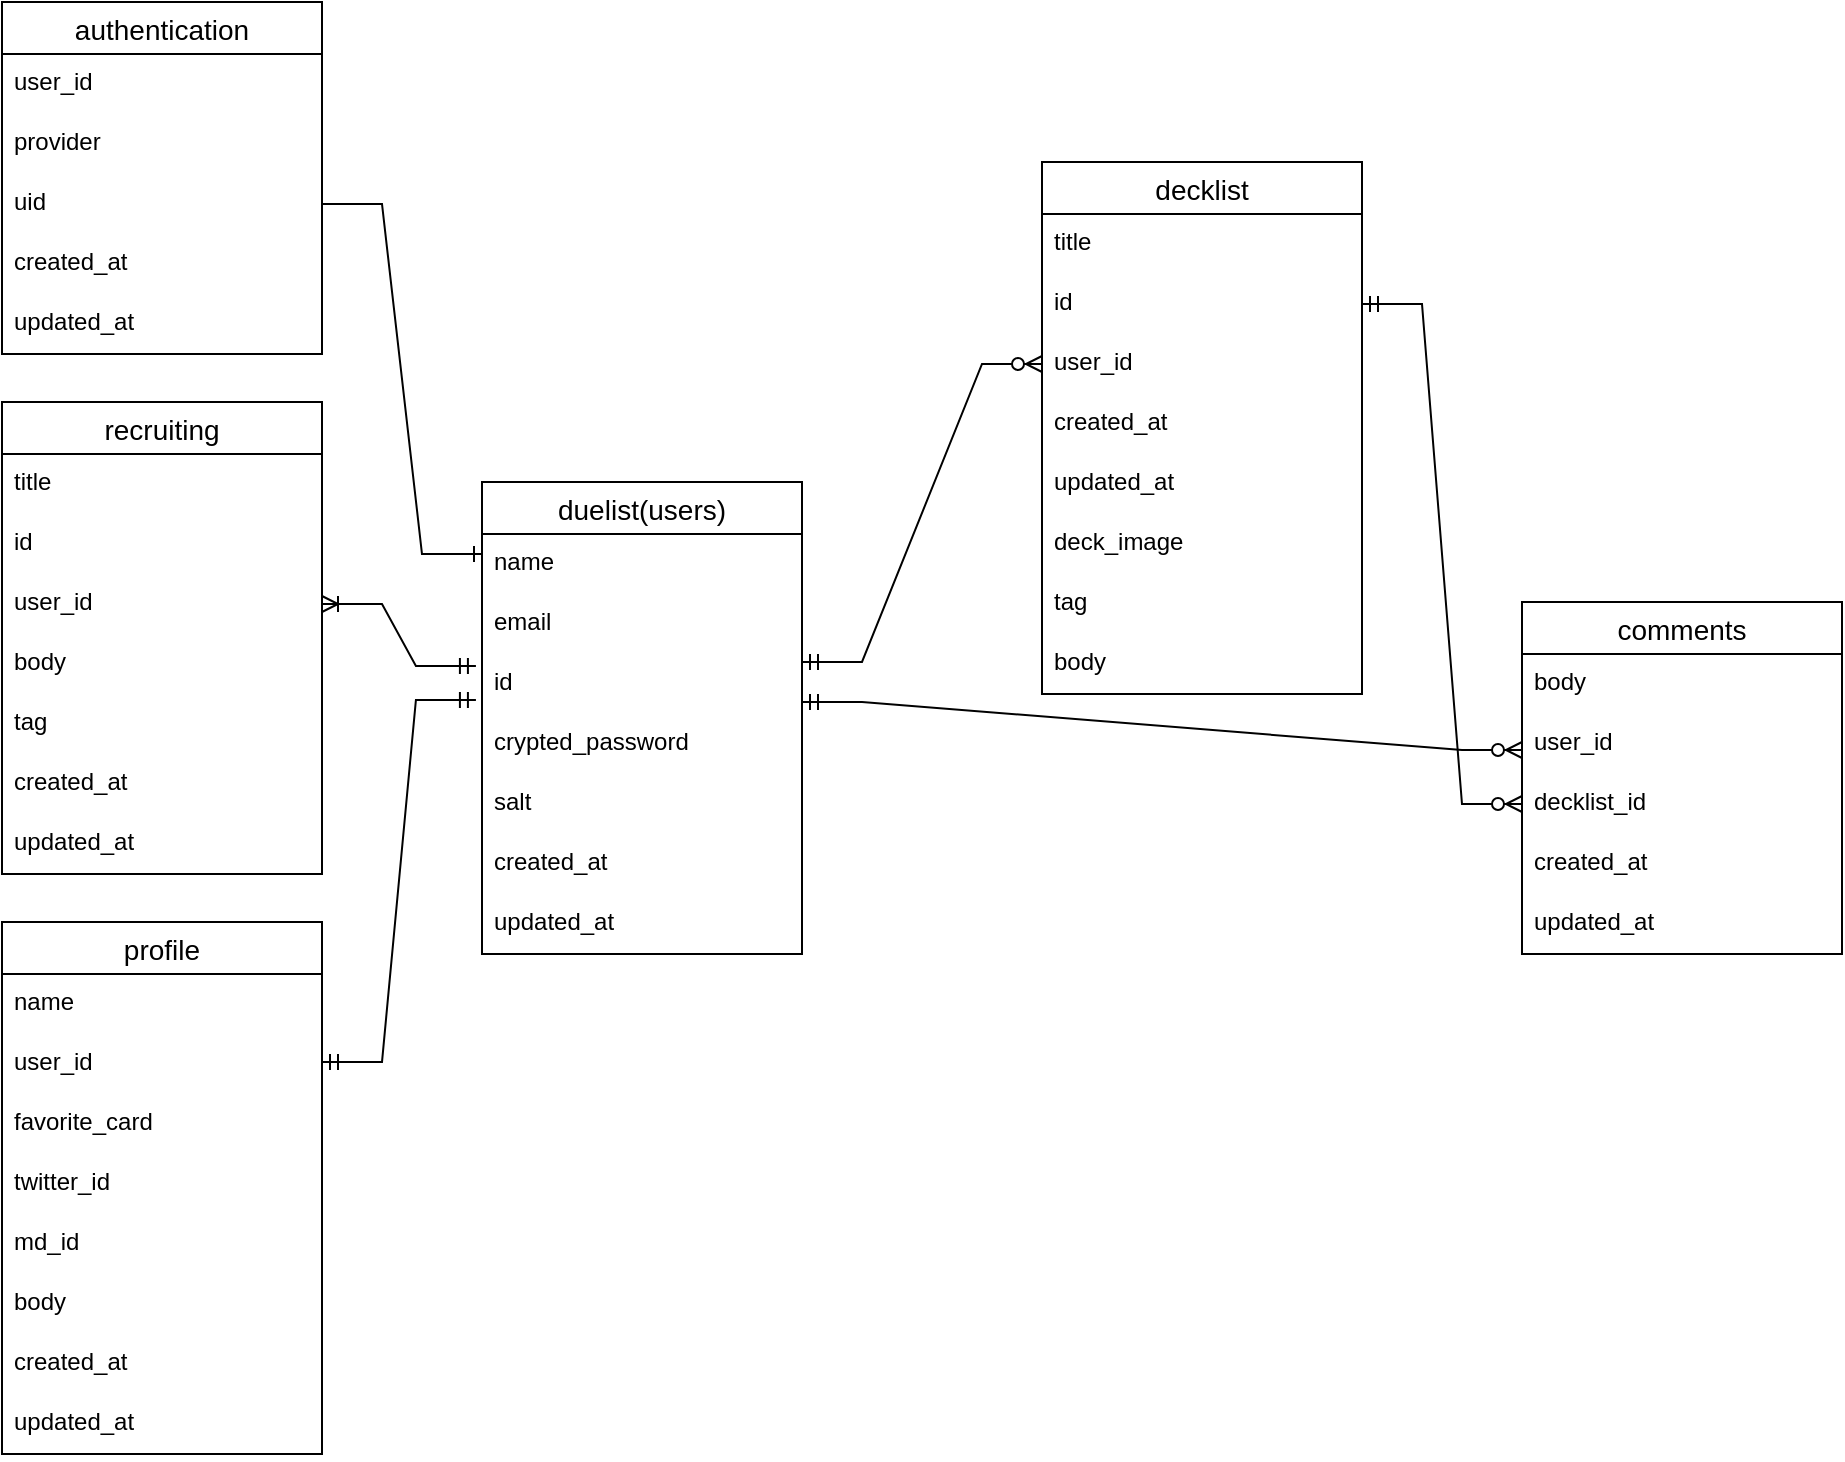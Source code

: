 <mxfile version="20.2.5" type="device"><diagram id="aVNUjAWmnVcSL63F3TX2" name="ページ1"><mxGraphModel dx="518" dy="776" grid="1" gridSize="10" guides="1" tooltips="1" connect="1" arrows="1" fold="1" page="1" pageScale="1" pageWidth="1169" pageHeight="827" math="0" shadow="0"><root><mxCell id="0"/><mxCell id="1" parent="0"/><mxCell id="9Wo5j6yRhzA0jxW8ZE_D-84" value="authentication" style="swimlane;fontStyle=0;childLayout=stackLayout;horizontal=1;startSize=26;horizontalStack=0;resizeParent=1;resizeParentMax=0;resizeLast=0;collapsible=1;marginBottom=0;align=center;fontSize=14;fillStyle=auto;" parent="1" vertex="1"><mxGeometry x="40" y="40" width="160" height="176" as="geometry"/></mxCell><mxCell id="9Wo5j6yRhzA0jxW8ZE_D-85" value="user_id" style="text;strokeColor=none;fillColor=none;spacingLeft=4;spacingRight=4;overflow=hidden;rotatable=0;points=[[0,0.5],[1,0.5]];portConstraint=eastwest;fontSize=12;fillStyle=auto;" parent="9Wo5j6yRhzA0jxW8ZE_D-84" vertex="1"><mxGeometry y="26" width="160" height="30" as="geometry"/></mxCell><mxCell id="9Wo5j6yRhzA0jxW8ZE_D-86" value="provider" style="text;strokeColor=none;fillColor=none;spacingLeft=4;spacingRight=4;overflow=hidden;rotatable=0;points=[[0,0.5],[1,0.5]];portConstraint=eastwest;fontSize=12;fillStyle=auto;" parent="9Wo5j6yRhzA0jxW8ZE_D-84" vertex="1"><mxGeometry y="56" width="160" height="30" as="geometry"/></mxCell><mxCell id="9Wo5j6yRhzA0jxW8ZE_D-88" value="uid" style="text;strokeColor=none;fillColor=none;spacingLeft=4;spacingRight=4;overflow=hidden;rotatable=0;points=[[0,0.5],[1,0.5]];portConstraint=eastwest;fontSize=12;fillStyle=auto;" parent="9Wo5j6yRhzA0jxW8ZE_D-84" vertex="1"><mxGeometry y="86" width="160" height="30" as="geometry"/></mxCell><mxCell id="9Wo5j6yRhzA0jxW8ZE_D-89" value="created_at" style="text;strokeColor=none;fillColor=none;spacingLeft=4;spacingRight=4;overflow=hidden;rotatable=0;points=[[0,0.5],[1,0.5]];portConstraint=eastwest;fontSize=12;fillStyle=auto;" parent="9Wo5j6yRhzA0jxW8ZE_D-84" vertex="1"><mxGeometry y="116" width="160" height="30" as="geometry"/></mxCell><mxCell id="9Wo5j6yRhzA0jxW8ZE_D-90" value="updated_at" style="text;strokeColor=none;fillColor=none;spacingLeft=4;spacingRight=4;overflow=hidden;rotatable=0;points=[[0,0.5],[1,0.5]];portConstraint=eastwest;fontSize=12;fillStyle=auto;" parent="9Wo5j6yRhzA0jxW8ZE_D-84" vertex="1"><mxGeometry y="146" width="160" height="30" as="geometry"/></mxCell><mxCell id="9Wo5j6yRhzA0jxW8ZE_D-91" value="duelist(users)" style="swimlane;fontStyle=0;childLayout=stackLayout;horizontal=1;startSize=26;horizontalStack=0;resizeParent=1;resizeParentMax=0;resizeLast=0;collapsible=1;marginBottom=0;align=center;fontSize=14;fillStyle=auto;" parent="1" vertex="1"><mxGeometry x="280" y="280" width="160" height="236" as="geometry"/></mxCell><mxCell id="9Wo5j6yRhzA0jxW8ZE_D-92" value="name" style="text;strokeColor=none;fillColor=none;spacingLeft=4;spacingRight=4;overflow=hidden;rotatable=0;points=[[0,0.5],[1,0.5]];portConstraint=eastwest;fontSize=12;fillStyle=auto;" parent="9Wo5j6yRhzA0jxW8ZE_D-91" vertex="1"><mxGeometry y="26" width="160" height="30" as="geometry"/></mxCell><mxCell id="9Wo5j6yRhzA0jxW8ZE_D-93" value="email" style="text;strokeColor=none;fillColor=none;spacingLeft=4;spacingRight=4;overflow=hidden;rotatable=0;points=[[0,0.5],[1,0.5]];portConstraint=eastwest;fontSize=12;fillStyle=auto;" parent="9Wo5j6yRhzA0jxW8ZE_D-91" vertex="1"><mxGeometry y="56" width="160" height="30" as="geometry"/></mxCell><mxCell id="9Wo5j6yRhzA0jxW8ZE_D-117" value="id" style="text;strokeColor=none;fillColor=none;spacingLeft=4;spacingRight=4;overflow=hidden;rotatable=0;points=[[0,0.5],[1,0.5]];portConstraint=eastwest;fontSize=12;fillStyle=auto;" parent="9Wo5j6yRhzA0jxW8ZE_D-91" vertex="1"><mxGeometry y="86" width="160" height="30" as="geometry"/></mxCell><mxCell id="9Wo5j6yRhzA0jxW8ZE_D-94" value="crypted_password" style="text;strokeColor=none;fillColor=none;spacingLeft=4;spacingRight=4;overflow=hidden;rotatable=0;points=[[0,0.5],[1,0.5]];portConstraint=eastwest;fontSize=12;fillStyle=auto;" parent="9Wo5j6yRhzA0jxW8ZE_D-91" vertex="1"><mxGeometry y="116" width="160" height="30" as="geometry"/></mxCell><mxCell id="9Wo5j6yRhzA0jxW8ZE_D-95" value="salt" style="text;strokeColor=none;fillColor=none;spacingLeft=4;spacingRight=4;overflow=hidden;rotatable=0;points=[[0,0.5],[1,0.5]];portConstraint=eastwest;fontSize=12;fillStyle=auto;" parent="9Wo5j6yRhzA0jxW8ZE_D-91" vertex="1"><mxGeometry y="146" width="160" height="30" as="geometry"/></mxCell><mxCell id="9Wo5j6yRhzA0jxW8ZE_D-96" value="created_at" style="text;strokeColor=none;fillColor=none;spacingLeft=4;spacingRight=4;overflow=hidden;rotatable=0;points=[[0,0.5],[1,0.5]];portConstraint=eastwest;fontSize=12;fillStyle=auto;" parent="9Wo5j6yRhzA0jxW8ZE_D-91" vertex="1"><mxGeometry y="176" width="160" height="30" as="geometry"/></mxCell><mxCell id="9Wo5j6yRhzA0jxW8ZE_D-97" value="updated_at" style="text;strokeColor=none;fillColor=none;spacingLeft=4;spacingRight=4;overflow=hidden;rotatable=0;points=[[0,0.5],[1,0.5]];portConstraint=eastwest;fontSize=12;fillStyle=auto;" parent="9Wo5j6yRhzA0jxW8ZE_D-91" vertex="1"><mxGeometry y="206" width="160" height="30" as="geometry"/></mxCell><mxCell id="9Wo5j6yRhzA0jxW8ZE_D-101" value="" style="edgeStyle=entityRelationEdgeStyle;fontSize=12;html=1;endArrow=ERone;endFill=1;rounded=0;exitX=1;exitY=0.5;exitDx=0;exitDy=0;" parent="1" source="9Wo5j6yRhzA0jxW8ZE_D-88" edge="1"><mxGeometry width="100" height="100" relative="1" as="geometry"><mxPoint x="210" y="216" as="sourcePoint"/><mxPoint x="280" y="316" as="targetPoint"/></mxGeometry></mxCell><mxCell id="9Wo5j6yRhzA0jxW8ZE_D-102" value="decklist" style="swimlane;fontStyle=0;childLayout=stackLayout;horizontal=1;startSize=26;horizontalStack=0;resizeParent=1;resizeParentMax=0;resizeLast=0;collapsible=1;marginBottom=0;align=center;fontSize=14;fillStyle=auto;" parent="1" vertex="1"><mxGeometry x="560" y="120" width="160" height="266" as="geometry"/></mxCell><mxCell id="9Wo5j6yRhzA0jxW8ZE_D-103" value="title" style="text;strokeColor=none;fillColor=none;spacingLeft=4;spacingRight=4;overflow=hidden;rotatable=0;points=[[0,0.5],[1,0.5]];portConstraint=eastwest;fontSize=12;fillStyle=auto;" parent="9Wo5j6yRhzA0jxW8ZE_D-102" vertex="1"><mxGeometry y="26" width="160" height="30" as="geometry"/></mxCell><mxCell id="9Wo5j6yRhzA0jxW8ZE_D-105" value="id" style="text;strokeColor=none;fillColor=none;spacingLeft=4;spacingRight=4;overflow=hidden;rotatable=0;points=[[0,0.5],[1,0.5]];portConstraint=eastwest;fontSize=12;fillStyle=auto;" parent="9Wo5j6yRhzA0jxW8ZE_D-102" vertex="1"><mxGeometry y="56" width="160" height="30" as="geometry"/></mxCell><mxCell id="9Wo5j6yRhzA0jxW8ZE_D-107" value="user_id" style="text;strokeColor=none;fillColor=none;spacingLeft=4;spacingRight=4;overflow=hidden;rotatable=0;points=[[0,0.5],[1,0.5]];portConstraint=eastwest;fontSize=12;fillStyle=auto;" parent="9Wo5j6yRhzA0jxW8ZE_D-102" vertex="1"><mxGeometry y="86" width="160" height="30" as="geometry"/></mxCell><mxCell id="9Wo5j6yRhzA0jxW8ZE_D-108" value="created_at" style="text;strokeColor=none;fillColor=none;spacingLeft=4;spacingRight=4;overflow=hidden;rotatable=0;points=[[0,0.5],[1,0.5]];portConstraint=eastwest;fontSize=12;fillStyle=auto;" parent="9Wo5j6yRhzA0jxW8ZE_D-102" vertex="1"><mxGeometry y="116" width="160" height="30" as="geometry"/></mxCell><mxCell id="9Wo5j6yRhzA0jxW8ZE_D-109" value="updated_at" style="text;strokeColor=none;fillColor=none;spacingLeft=4;spacingRight=4;overflow=hidden;rotatable=0;points=[[0,0.5],[1,0.5]];portConstraint=eastwest;fontSize=12;fillStyle=auto;" parent="9Wo5j6yRhzA0jxW8ZE_D-102" vertex="1"><mxGeometry y="146" width="160" height="30" as="geometry"/></mxCell><mxCell id="9Wo5j6yRhzA0jxW8ZE_D-110" value="deck_image" style="text;strokeColor=none;fillColor=none;spacingLeft=4;spacingRight=4;overflow=hidden;rotatable=0;points=[[0,0.5],[1,0.5]];portConstraint=eastwest;fontSize=12;fillStyle=auto;" parent="9Wo5j6yRhzA0jxW8ZE_D-102" vertex="1"><mxGeometry y="176" width="160" height="30" as="geometry"/></mxCell><mxCell id="9Wo5j6yRhzA0jxW8ZE_D-111" value="tag" style="text;strokeColor=none;fillColor=none;spacingLeft=4;spacingRight=4;overflow=hidden;rotatable=0;points=[[0,0.5],[1,0.5]];portConstraint=eastwest;fontSize=12;fillStyle=auto;" parent="9Wo5j6yRhzA0jxW8ZE_D-102" vertex="1"><mxGeometry y="206" width="160" height="30" as="geometry"/></mxCell><mxCell id="9Wo5j6yRhzA0jxW8ZE_D-119" value="body" style="text;strokeColor=none;fillColor=none;spacingLeft=4;spacingRight=4;overflow=hidden;rotatable=0;points=[[0,0.5],[1,0.5]];portConstraint=eastwest;fontSize=12;fillStyle=auto;" parent="9Wo5j6yRhzA0jxW8ZE_D-102" vertex="1"><mxGeometry y="236" width="160" height="30" as="geometry"/></mxCell><mxCell id="9Wo5j6yRhzA0jxW8ZE_D-120" value="comments" style="swimlane;fontStyle=0;childLayout=stackLayout;horizontal=1;startSize=26;horizontalStack=0;resizeParent=1;resizeParentMax=0;resizeLast=0;collapsible=1;marginBottom=0;align=center;fontSize=14;fillStyle=auto;" parent="1" vertex="1"><mxGeometry x="800" y="340" width="160" height="176" as="geometry"/></mxCell><mxCell id="9Wo5j6yRhzA0jxW8ZE_D-121" value="body" style="text;strokeColor=none;fillColor=none;spacingLeft=4;spacingRight=4;overflow=hidden;rotatable=0;points=[[0,0.5],[1,0.5]];portConstraint=eastwest;fontSize=12;fillStyle=auto;" parent="9Wo5j6yRhzA0jxW8ZE_D-120" vertex="1"><mxGeometry y="26" width="160" height="30" as="geometry"/></mxCell><mxCell id="9Wo5j6yRhzA0jxW8ZE_D-122" value="user_id" style="text;strokeColor=none;fillColor=none;spacingLeft=4;spacingRight=4;overflow=hidden;rotatable=0;points=[[0,0.5],[1,0.5]];portConstraint=eastwest;fontSize=12;fillStyle=auto;" parent="9Wo5j6yRhzA0jxW8ZE_D-120" vertex="1"><mxGeometry y="56" width="160" height="30" as="geometry"/></mxCell><mxCell id="9Wo5j6yRhzA0jxW8ZE_D-123" value="decklist_id" style="text;strokeColor=none;fillColor=none;spacingLeft=4;spacingRight=4;overflow=hidden;rotatable=0;points=[[0,0.5],[1,0.5]];portConstraint=eastwest;fontSize=12;fillStyle=auto;" parent="9Wo5j6yRhzA0jxW8ZE_D-120" vertex="1"><mxGeometry y="86" width="160" height="30" as="geometry"/></mxCell><mxCell id="9Wo5j6yRhzA0jxW8ZE_D-124" value="created_at" style="text;strokeColor=none;fillColor=none;spacingLeft=4;spacingRight=4;overflow=hidden;rotatable=0;points=[[0,0.5],[1,0.5]];portConstraint=eastwest;fontSize=12;fillStyle=auto;" parent="9Wo5j6yRhzA0jxW8ZE_D-120" vertex="1"><mxGeometry y="116" width="160" height="30" as="geometry"/></mxCell><mxCell id="9Wo5j6yRhzA0jxW8ZE_D-125" value="updated_at" style="text;strokeColor=none;fillColor=none;spacingLeft=4;spacingRight=4;overflow=hidden;rotatable=0;points=[[0,0.5],[1,0.5]];portConstraint=eastwest;fontSize=12;fillStyle=auto;" parent="9Wo5j6yRhzA0jxW8ZE_D-120" vertex="1"><mxGeometry y="146" width="160" height="30" as="geometry"/></mxCell><mxCell id="9Wo5j6yRhzA0jxW8ZE_D-126" value="" style="edgeStyle=entityRelationEdgeStyle;fontSize=12;html=1;endArrow=ERzeroToMany;startArrow=ERmandOne;rounded=0;" parent="1" edge="1"><mxGeometry width="100" height="100" relative="1" as="geometry"><mxPoint x="440" y="390" as="sourcePoint"/><mxPoint x="800" y="414" as="targetPoint"/></mxGeometry></mxCell><mxCell id="9Wo5j6yRhzA0jxW8ZE_D-127" value="" style="edgeStyle=entityRelationEdgeStyle;fontSize=12;html=1;endArrow=ERzeroToMany;startArrow=ERmandOne;rounded=0;entryX=0;entryY=0.5;entryDx=0;entryDy=0;exitX=1;exitY=0.5;exitDx=0;exitDy=0;" parent="1" source="9Wo5j6yRhzA0jxW8ZE_D-105" target="9Wo5j6yRhzA0jxW8ZE_D-123" edge="1"><mxGeometry width="100" height="100" relative="1" as="geometry"><mxPoint x="720" y="180" as="sourcePoint"/><mxPoint x="930" y="199" as="targetPoint"/></mxGeometry></mxCell><mxCell id="9Wo5j6yRhzA0jxW8ZE_D-137" value="recruiting" style="swimlane;fontStyle=0;childLayout=stackLayout;horizontal=1;startSize=26;horizontalStack=0;resizeParent=1;resizeParentMax=0;resizeLast=0;collapsible=1;marginBottom=0;align=center;fontSize=14;fillStyle=auto;" parent="1" vertex="1"><mxGeometry x="40" y="240" width="160" height="236" as="geometry"/></mxCell><mxCell id="9Wo5j6yRhzA0jxW8ZE_D-138" value="title" style="text;strokeColor=none;fillColor=none;spacingLeft=4;spacingRight=4;overflow=hidden;rotatable=0;points=[[0,0.5],[1,0.5]];portConstraint=eastwest;fontSize=12;fillStyle=auto;" parent="9Wo5j6yRhzA0jxW8ZE_D-137" vertex="1"><mxGeometry y="26" width="160" height="30" as="geometry"/></mxCell><mxCell id="9Wo5j6yRhzA0jxW8ZE_D-139" value="id" style="text;strokeColor=none;fillColor=none;spacingLeft=4;spacingRight=4;overflow=hidden;rotatable=0;points=[[0,0.5],[1,0.5]];portConstraint=eastwest;fontSize=12;fillStyle=auto;" parent="9Wo5j6yRhzA0jxW8ZE_D-137" vertex="1"><mxGeometry y="56" width="160" height="30" as="geometry"/></mxCell><mxCell id="9Wo5j6yRhzA0jxW8ZE_D-140" value="user_id" style="text;strokeColor=none;fillColor=none;spacingLeft=4;spacingRight=4;overflow=hidden;rotatable=0;points=[[0,0.5],[1,0.5]];portConstraint=eastwest;fontSize=12;fillStyle=auto;" parent="9Wo5j6yRhzA0jxW8ZE_D-137" vertex="1"><mxGeometry y="86" width="160" height="30" as="geometry"/></mxCell><mxCell id="9Wo5j6yRhzA0jxW8ZE_D-141" value="body" style="text;strokeColor=none;fillColor=none;spacingLeft=4;spacingRight=4;overflow=hidden;rotatable=0;points=[[0,0.5],[1,0.5]];portConstraint=eastwest;fontSize=12;fillStyle=auto;" parent="9Wo5j6yRhzA0jxW8ZE_D-137" vertex="1"><mxGeometry y="116" width="160" height="30" as="geometry"/></mxCell><mxCell id="9Wo5j6yRhzA0jxW8ZE_D-142" value="tag" style="text;strokeColor=none;fillColor=none;spacingLeft=4;spacingRight=4;overflow=hidden;rotatable=0;points=[[0,0.5],[1,0.5]];portConstraint=eastwest;fontSize=12;fillStyle=auto;" parent="9Wo5j6yRhzA0jxW8ZE_D-137" vertex="1"><mxGeometry y="146" width="160" height="30" as="geometry"/></mxCell><mxCell id="9Wo5j6yRhzA0jxW8ZE_D-143" value="created_at" style="text;strokeColor=none;fillColor=none;spacingLeft=4;spacingRight=4;overflow=hidden;rotatable=0;points=[[0,0.5],[1,0.5]];portConstraint=eastwest;fontSize=12;fillStyle=auto;" parent="9Wo5j6yRhzA0jxW8ZE_D-137" vertex="1"><mxGeometry y="176" width="160" height="30" as="geometry"/></mxCell><mxCell id="9Wo5j6yRhzA0jxW8ZE_D-144" value="updated_at" style="text;strokeColor=none;fillColor=none;spacingLeft=4;spacingRight=4;overflow=hidden;rotatable=0;points=[[0,0.5],[1,0.5]];portConstraint=eastwest;fontSize=12;fillStyle=auto;" parent="9Wo5j6yRhzA0jxW8ZE_D-137" vertex="1"><mxGeometry y="206" width="160" height="30" as="geometry"/></mxCell><mxCell id="9Wo5j6yRhzA0jxW8ZE_D-145" value="" style="edgeStyle=entityRelationEdgeStyle;fontSize=12;html=1;endArrow=ERoneToMany;startArrow=ERmandOne;rounded=0;entryX=1;entryY=0.5;entryDx=0;entryDy=0;exitX=-0.019;exitY=0.2;exitDx=0;exitDy=0;exitPerimeter=0;" parent="1" source="9Wo5j6yRhzA0jxW8ZE_D-117" target="9Wo5j6yRhzA0jxW8ZE_D-140" edge="1"><mxGeometry width="100" height="100" relative="1" as="geometry"><mxPoint x="250" y="410" as="sourcePoint"/><mxPoint x="160" y="580" as="targetPoint"/></mxGeometry></mxCell><mxCell id="9Wo5j6yRhzA0jxW8ZE_D-147" value="" style="edgeStyle=entityRelationEdgeStyle;fontSize=12;html=1;endArrow=ERzeroToMany;startArrow=ERmandOne;rounded=0;entryX=0;entryY=0.5;entryDx=0;entryDy=0;exitX=1;exitY=0.133;exitDx=0;exitDy=0;exitPerimeter=0;" parent="1" source="9Wo5j6yRhzA0jxW8ZE_D-117" target="9Wo5j6yRhzA0jxW8ZE_D-107" edge="1"><mxGeometry width="100" height="100" relative="1" as="geometry"><mxPoint x="440" y="380" as="sourcePoint"/><mxPoint x="540" y="280" as="targetPoint"/></mxGeometry></mxCell><mxCell id="9Wo5j6yRhzA0jxW8ZE_D-148" value="profile" style="swimlane;fontStyle=0;childLayout=stackLayout;horizontal=1;startSize=26;horizontalStack=0;resizeParent=1;resizeParentMax=0;resizeLast=0;collapsible=1;marginBottom=0;align=center;fontSize=14;fillStyle=auto;" parent="1" vertex="1"><mxGeometry x="40" y="500" width="160" height="266" as="geometry"/></mxCell><mxCell id="9Wo5j6yRhzA0jxW8ZE_D-150" value="name" style="text;strokeColor=none;fillColor=none;spacingLeft=4;spacingRight=4;overflow=hidden;rotatable=0;points=[[0,0.5],[1,0.5]];portConstraint=eastwest;fontSize=12;fillStyle=auto;" parent="9Wo5j6yRhzA0jxW8ZE_D-148" vertex="1"><mxGeometry y="26" width="160" height="30" as="geometry"/></mxCell><mxCell id="9Wo5j6yRhzA0jxW8ZE_D-157" value="user_id" style="text;strokeColor=none;fillColor=none;spacingLeft=4;spacingRight=4;overflow=hidden;rotatable=0;points=[[0,0.5],[1,0.5]];portConstraint=eastwest;fontSize=12;fillStyle=auto;" parent="9Wo5j6yRhzA0jxW8ZE_D-148" vertex="1"><mxGeometry y="56" width="160" height="30" as="geometry"/></mxCell><mxCell id="9Wo5j6yRhzA0jxW8ZE_D-156" value="favorite_card" style="text;strokeColor=none;fillColor=none;spacingLeft=4;spacingRight=4;overflow=hidden;rotatable=0;points=[[0,0.5],[1,0.5]];portConstraint=eastwest;fontSize=12;fillStyle=auto;" parent="9Wo5j6yRhzA0jxW8ZE_D-148" vertex="1"><mxGeometry y="86" width="160" height="30" as="geometry"/></mxCell><mxCell id="9Wo5j6yRhzA0jxW8ZE_D-155" value="twitter_id" style="text;strokeColor=none;fillColor=none;spacingLeft=4;spacingRight=4;overflow=hidden;rotatable=0;points=[[0,0.5],[1,0.5]];portConstraint=eastwest;fontSize=12;fillStyle=auto;" parent="9Wo5j6yRhzA0jxW8ZE_D-148" vertex="1"><mxGeometry y="116" width="160" height="30" as="geometry"/></mxCell><mxCell id="9Wo5j6yRhzA0jxW8ZE_D-154" value="md_id" style="text;strokeColor=none;fillColor=none;spacingLeft=4;spacingRight=4;overflow=hidden;rotatable=0;points=[[0,0.5],[1,0.5]];portConstraint=eastwest;fontSize=12;fillStyle=auto;" parent="9Wo5j6yRhzA0jxW8ZE_D-148" vertex="1"><mxGeometry y="146" width="160" height="30" as="geometry"/></mxCell><mxCell id="9Wo5j6yRhzA0jxW8ZE_D-153" value="body" style="text;strokeColor=none;fillColor=none;spacingLeft=4;spacingRight=4;overflow=hidden;rotatable=0;points=[[0,0.5],[1,0.5]];portConstraint=eastwest;fontSize=12;fillStyle=auto;" parent="9Wo5j6yRhzA0jxW8ZE_D-148" vertex="1"><mxGeometry y="176" width="160" height="30" as="geometry"/></mxCell><mxCell id="9Wo5j6yRhzA0jxW8ZE_D-152" value="created_at" style="text;strokeColor=none;fillColor=none;spacingLeft=4;spacingRight=4;overflow=hidden;rotatable=0;points=[[0,0.5],[1,0.5]];portConstraint=eastwest;fontSize=12;fillStyle=auto;" parent="9Wo5j6yRhzA0jxW8ZE_D-148" vertex="1"><mxGeometry y="206" width="160" height="30" as="geometry"/></mxCell><mxCell id="9Wo5j6yRhzA0jxW8ZE_D-151" value="updated_at" style="text;strokeColor=none;fillColor=none;spacingLeft=4;spacingRight=4;overflow=hidden;rotatable=0;points=[[0,0.5],[1,0.5]];portConstraint=eastwest;fontSize=12;fillStyle=auto;" parent="9Wo5j6yRhzA0jxW8ZE_D-148" vertex="1"><mxGeometry y="236" width="160" height="30" as="geometry"/></mxCell><mxCell id="9Wo5j6yRhzA0jxW8ZE_D-163" value="" style="edgeStyle=entityRelationEdgeStyle;fontSize=12;html=1;endArrow=ERmandOne;startArrow=ERmandOne;rounded=0;targetPerimeterSpacing=0;jumpStyle=none;entryX=-0.019;entryY=0.767;entryDx=0;entryDy=0;entryPerimeter=0;" parent="1" target="9Wo5j6yRhzA0jxW8ZE_D-117" edge="1"><mxGeometry width="100" height="100" relative="1" as="geometry"><mxPoint x="200" y="570" as="sourcePoint"/><mxPoint x="300" y="470" as="targetPoint"/></mxGeometry></mxCell></root></mxGraphModel></diagram></mxfile>